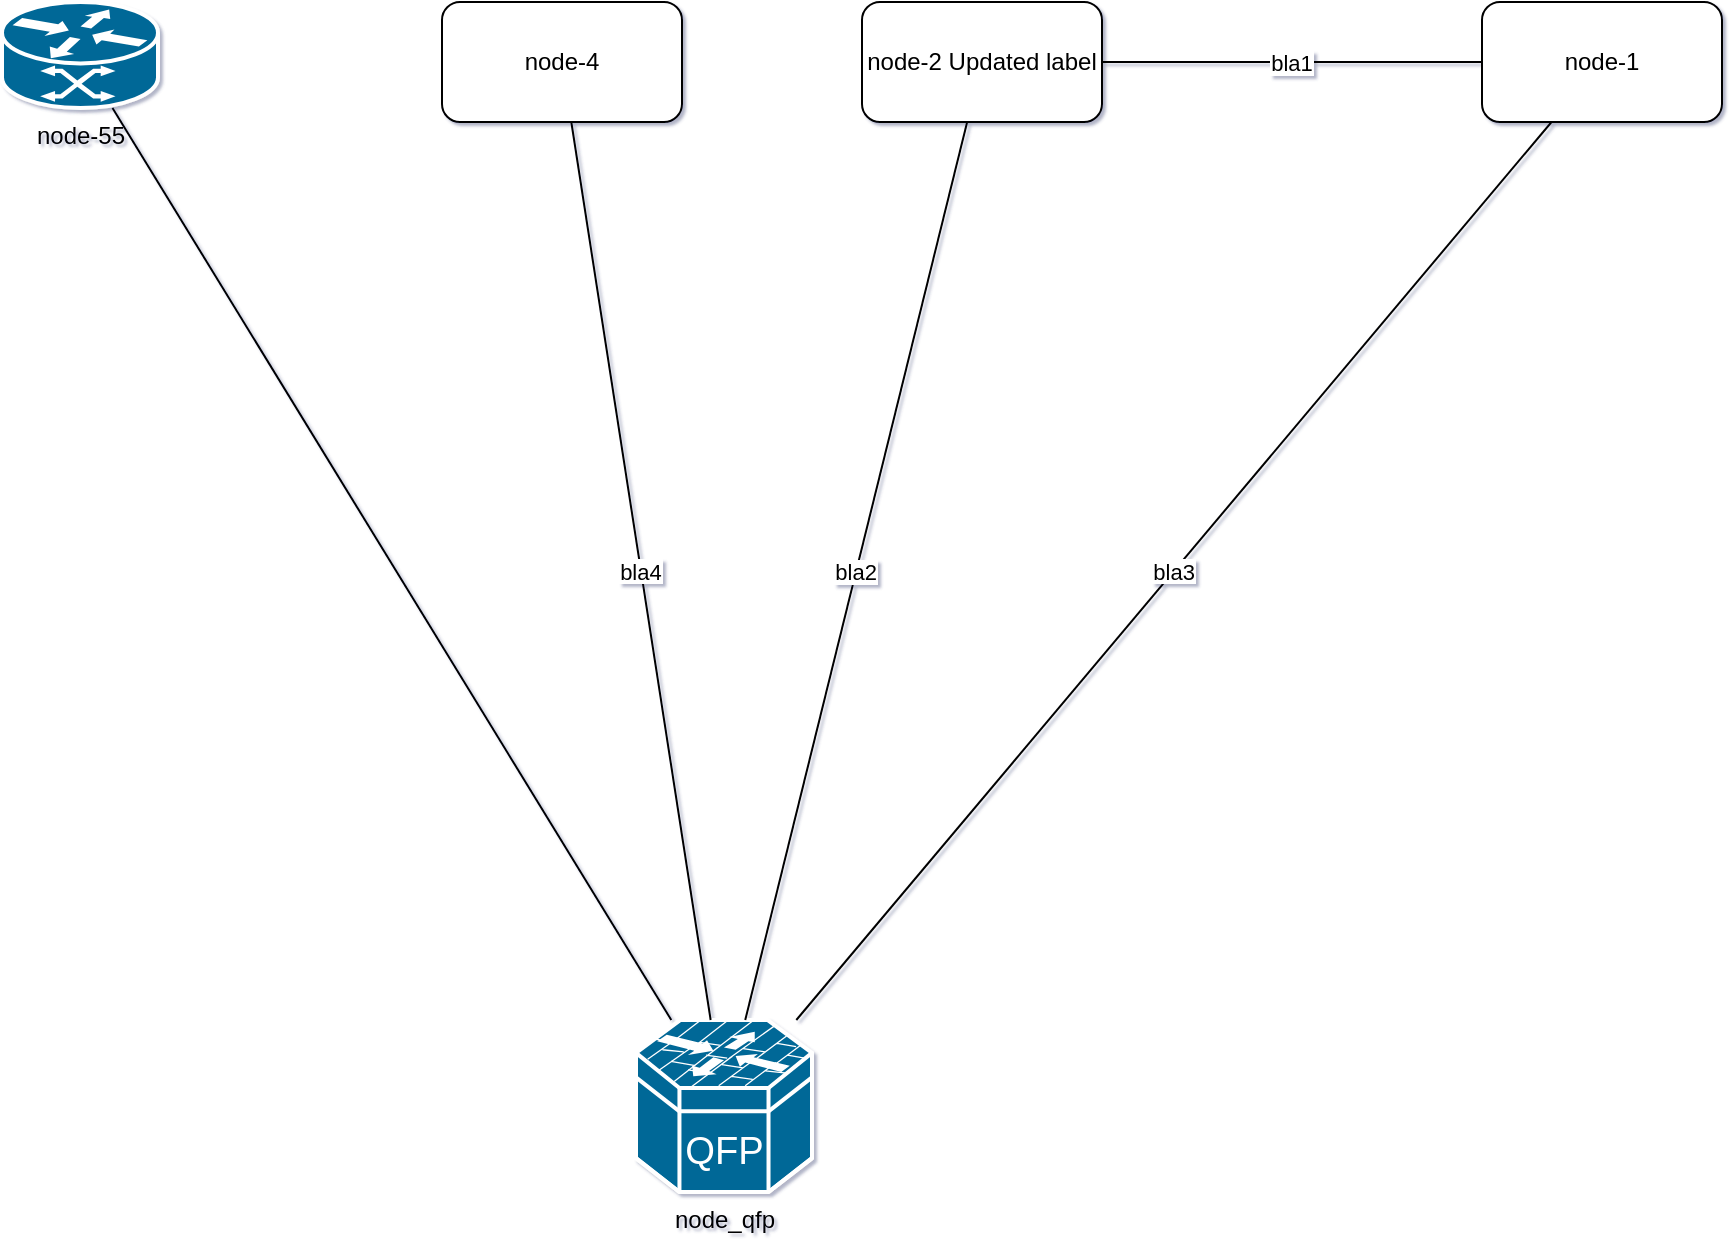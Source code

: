 <mxfile compressed="false" type="device" version="13.7.3">
  <diagram id="Page-1" name="Page-1">
    <mxGraphModel arrows="1" connect="1" dx="1551" dy="1209" fold="1" grid="1" gridSize="10" guides="1" math="0" page="1" pageHeight="1169" pageScale="1" pageWidth="827" shadow="1" tooltips="1">
      <root>
        <mxCell id="0" />
        <mxCell id="1" parent="0" />
        <object id="node-1" k1="v1" k2="v2" label="node-1" link="http://ya.ru">
          <mxCell parent="1" style="rounded=1;whiteSpace=wrap;html=1;" vertex="1">
            <mxGeometry as="geometry" height="60" width="120" x="1420" y="240" />
          </mxCell>
        </object>
        <object id="node-2" label="node-2 Updated label">
          <mxCell parent="1" style="rounded=1;whiteSpace=wrap;html=1;" vertex="1">
            <mxGeometry as="geometry" height="60" width="120" x="1110" y="240" />
          </mxCell>
        </object>
        <object id="node-3" label="node_qfp">
          <mxCell parent="1" style="shape=mxgraph.cisco.misc.asr_1000_series;html=1;pointerEvents=1;dashed=0;fillColor=#036897;strokeColor=#ffffff;strokeWidth=2;verticalLabelPosition=bottom;verticalAlign=top;align=center;outlineConnect=0;" vertex="1">
            <mxGeometry as="geometry" height="86" width="88" x="997" y="749" />
          </mxCell>
        </object>
        <object a="b" c="d" id="node-4" label="node-4" link="http://google.com">
          <mxCell parent="1" style="rounded=1;whiteSpace=wrap;html=1;" vertex="1">
            <mxGeometry as="geometry" height="60" width="120" x="900" y="240" />
          </mxCell>
        </object>
        <object id="node-55" label="node-55">
          <mxCell parent="1" style="shape=mxgraph.cisco.routers.atm_router;html=1;pointerEvents=1;dashed=0;fillColor=#036897;strokeColor=#ffffff;strokeWidth=2;verticalLabelPosition=bottom;verticalAlign=top;align=center;outlineConnect=0;" vertex="1">
            <mxGeometry as="geometry" height="53" width="78" x="680" y="240" />
          </mxCell>
        </object>
        <object id="b35ebf8a6eeb7084dd9f3e14ec85eb9c" label="bla1" source="node-1" target="node-2">
          <mxCell edge="1" parent="1" source="node-1" style="endArrow=none;" target="node-2">
            <mxGeometry as="geometry" relative="1" />
          </mxCell>
        </object>
        <object id="601d1f4fe959524564b9139bfd9ee1c5" label="bla2" source="node-2" target="node-3">
          <mxCell edge="1" parent="1" source="node-2" style="endArrow=none;" target="node-3">
            <mxGeometry as="geometry" relative="1" />
          </mxCell>
        </object>
        <object id="03d64cf220b7cea506298c06d433f38e" label="bla3" source="node-3" target="node-1">
          <mxCell edge="1" parent="1" source="node-3" style="endArrow=none;" target="node-1">
            <mxGeometry as="geometry" relative="1" />
          </mxCell>
        </object>
        <object id="d5fa69cbdbc6ae606177e052dcdf4fdc" label="bla4" source="node-4" target="node-3">
          <mxCell edge="1" parent="1" source="node-4" style="endArrow=none;" target="node-3">
            <mxGeometry as="geometry" relative="1" />
          </mxCell>
        </object>
        <object id="51261c22508dab030b295dc400535756" label="" source="node-55" target="node-3">
          <mxCell edge="1" parent="1" source="node-55" style="endArrow=none;" target="node-3">
            <mxGeometry as="geometry" relative="1" />
          </mxCell>
        </object>
      </root>
    </mxGraphModel>
  </diagram>
</mxfile>